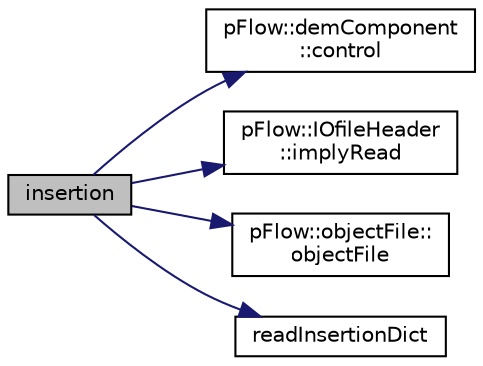 digraph "insertion"
{
 // LATEX_PDF_SIZE
  edge [fontname="Helvetica",fontsize="10",labelfontname="Helvetica",labelfontsize="10"];
  node [fontname="Helvetica",fontsize="10",shape=record];
  rankdir="LR";
  Node1 [label="insertion",height=0.2,width=0.4,color="black", fillcolor="grey75", style="filled", fontcolor="black",tooltip="Construct from component."];
  Node1 -> Node2 [color="midnightblue",fontsize="10",style="solid",fontname="Helvetica"];
  Node2 [label="pFlow::demComponent\l::control",height=0.2,width=0.4,color="black", fillcolor="white", style="filled",URL="$classpFlow_1_1demComponent.html#a647786897b3da03fcd415b2ebcf541c0",tooltip="Const ref to systemControl."];
  Node1 -> Node3 [color="midnightblue",fontsize="10",style="solid",fontname="Helvetica"];
  Node3 [label="pFlow::IOfileHeader\l::implyRead",height=0.2,width=0.4,color="black", fillcolor="white", style="filled",URL="$classpFlow_1_1IOfileHeader.html#aac13e923e67df5e79d9a75f592b97da3",tooltip="Imply read."];
  Node1 -> Node4 [color="midnightblue",fontsize="10",style="solid",fontname="Helvetica"];
  Node4 [label="pFlow::objectFile::\lobjectFile",height=0.2,width=0.4,color="black", fillcolor="white", style="filled",URL="$classpFlow_1_1objectFile.html#a03145445e47fe40d36071d3207e4eaae",tooltip=" "];
  Node1 -> Node5 [color="midnightblue",fontsize="10",style="solid",fontname="Helvetica"];
  Node5 [label="readInsertionDict",height=0.2,width=0.4,color="black", fillcolor="white", style="filled",URL="$classpFlow_1_1insertion.html#ab57273124a2ab991a9d66707d92ed5fe",tooltip="Read from dictionary."];
}
